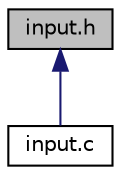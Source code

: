 digraph "input.h"
{
 // LATEX_PDF_SIZE
  edge [fontname="Helvetica",fontsize="10",labelfontname="Helvetica",labelfontsize="10"];
  node [fontname="Helvetica",fontsize="10",shape=record];
  Node1 [label="input.h",height=0.2,width=0.4,color="black", fillcolor="grey75", style="filled", fontcolor="black",tooltip="Provides simple standard inputs. Usage is similar to the scanf function."];
  Node1 -> Node2 [dir="back",color="midnightblue",fontsize="10",style="solid",fontname="Helvetica"];
  Node2 [label="input.c",height=0.2,width=0.4,color="black", fillcolor="white", style="filled",URL="$input_8c.html",tooltip="Provides an implementation of input.h."];
}
